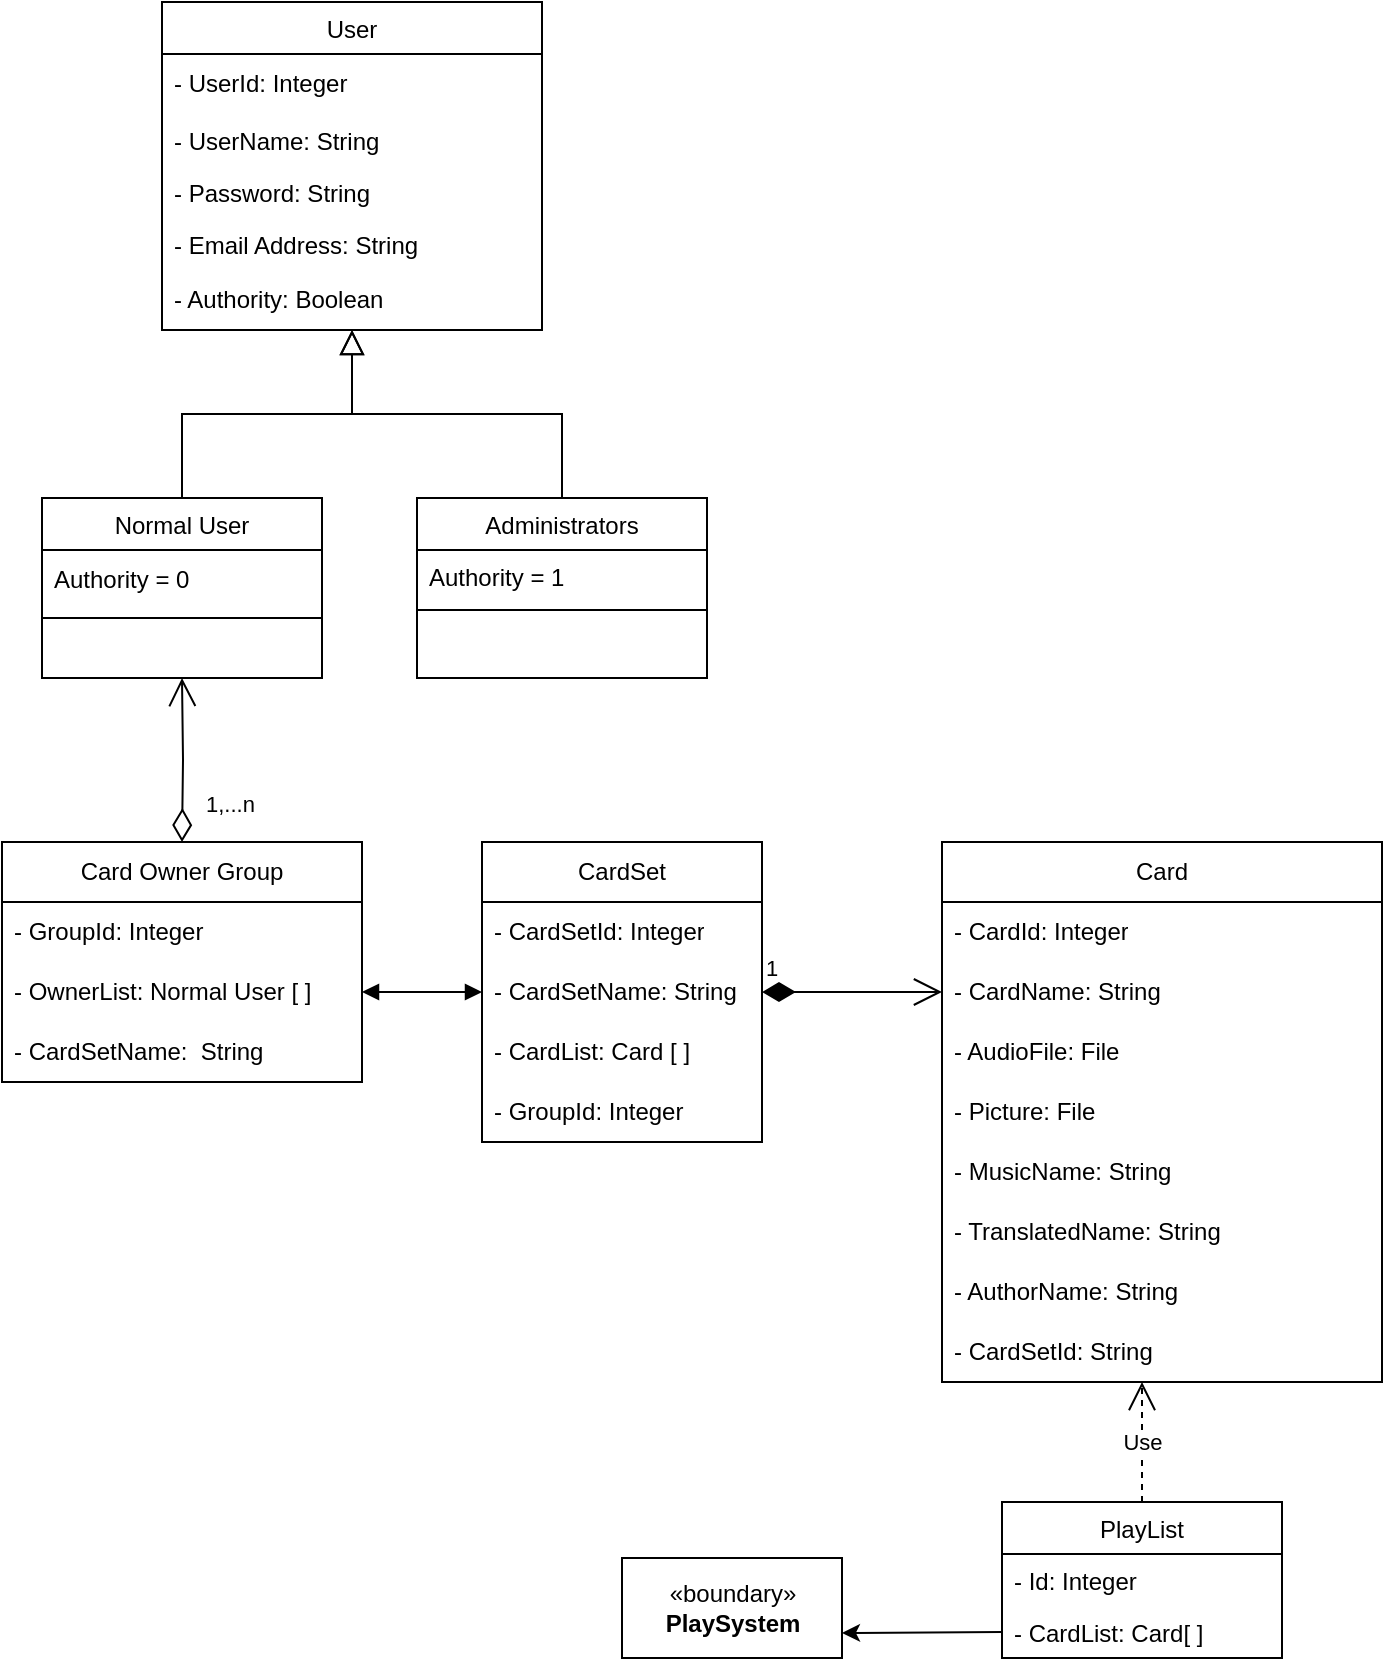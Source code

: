 <mxfile version="20.8.16" type="device"><diagram id="C5RBs43oDa-KdzZeNtuy" name="Page-1"><mxGraphModel dx="940" dy="710" grid="1" gridSize="10" guides="1" tooltips="1" connect="1" arrows="1" fold="1" page="1" pageScale="1" pageWidth="827" pageHeight="1169" math="0" shadow="0"><root><mxCell id="WIyWlLk6GJQsqaUBKTNV-0"/><mxCell id="WIyWlLk6GJQsqaUBKTNV-1" parent="WIyWlLk6GJQsqaUBKTNV-0"/><mxCell id="x7UWgjun8g5Lx0DYXBaS-7" value="Card" style="swimlane;fontStyle=0;childLayout=stackLayout;horizontal=1;startSize=30;horizontalStack=0;resizeParent=1;resizeParentMax=0;resizeLast=0;collapsible=1;marginBottom=0;whiteSpace=wrap;html=1;" parent="WIyWlLk6GJQsqaUBKTNV-1" vertex="1"><mxGeometry x="540" y="450" width="220" height="270" as="geometry"/></mxCell><mxCell id="x7UWgjun8g5Lx0DYXBaS-10" value="- CardId: Integer" style="text;strokeColor=none;fillColor=none;align=left;verticalAlign=middle;spacingLeft=4;spacingRight=4;overflow=hidden;points=[[0,0.5],[1,0.5]];portConstraint=eastwest;rotatable=0;whiteSpace=wrap;html=1;" parent="x7UWgjun8g5Lx0DYXBaS-7" vertex="1"><mxGeometry y="30" width="220" height="30" as="geometry"/></mxCell><mxCell id="x7UWgjun8g5Lx0DYXBaS-9" value="- CardName: String" style="text;strokeColor=none;fillColor=none;align=left;verticalAlign=middle;spacingLeft=4;spacingRight=4;overflow=hidden;points=[[0,0.5],[1,0.5]];portConstraint=eastwest;rotatable=0;whiteSpace=wrap;html=1;" parent="x7UWgjun8g5Lx0DYXBaS-7" vertex="1"><mxGeometry y="60" width="220" height="30" as="geometry"/></mxCell><mxCell id="x7UWgjun8g5Lx0DYXBaS-59" value="- AudioFile: File" style="text;strokeColor=none;fillColor=none;align=left;verticalAlign=middle;spacingLeft=4;spacingRight=4;overflow=hidden;points=[[0,0.5],[1,0.5]];portConstraint=eastwest;rotatable=0;whiteSpace=wrap;html=1;" parent="x7UWgjun8g5Lx0DYXBaS-7" vertex="1"><mxGeometry y="90" width="220" height="30" as="geometry"/></mxCell><mxCell id="x7UWgjun8g5Lx0DYXBaS-60" value="- Picture: File" style="text;strokeColor=none;fillColor=none;align=left;verticalAlign=middle;spacingLeft=4;spacingRight=4;overflow=hidden;points=[[0,0.5],[1,0.5]];portConstraint=eastwest;rotatable=0;whiteSpace=wrap;html=1;" parent="x7UWgjun8g5Lx0DYXBaS-7" vertex="1"><mxGeometry y="120" width="220" height="30" as="geometry"/></mxCell><mxCell id="x7UWgjun8g5Lx0DYXBaS-61" value="- MusicName: String" style="text;strokeColor=none;fillColor=none;align=left;verticalAlign=middle;spacingLeft=4;spacingRight=4;overflow=hidden;points=[[0,0.5],[1,0.5]];portConstraint=eastwest;rotatable=0;whiteSpace=wrap;html=1;" parent="x7UWgjun8g5Lx0DYXBaS-7" vertex="1"><mxGeometry y="150" width="220" height="30" as="geometry"/></mxCell><mxCell id="x7UWgjun8g5Lx0DYXBaS-62" value="- TranslatedName: String" style="text;strokeColor=none;fillColor=none;align=left;verticalAlign=middle;spacingLeft=4;spacingRight=4;overflow=hidden;points=[[0,0.5],[1,0.5]];portConstraint=eastwest;rotatable=0;whiteSpace=wrap;html=1;" parent="x7UWgjun8g5Lx0DYXBaS-7" vertex="1"><mxGeometry y="180" width="220" height="30" as="geometry"/></mxCell><mxCell id="x7UWgjun8g5Lx0DYXBaS-63" value="- AuthorName: String" style="text;strokeColor=none;fillColor=none;align=left;verticalAlign=middle;spacingLeft=4;spacingRight=4;overflow=hidden;points=[[0,0.5],[1,0.5]];portConstraint=eastwest;rotatable=0;whiteSpace=wrap;html=1;" parent="x7UWgjun8g5Lx0DYXBaS-7" vertex="1"><mxGeometry y="210" width="220" height="30" as="geometry"/></mxCell><mxCell id="x7UWgjun8g5Lx0DYXBaS-64" value="- CardSetId: String" style="text;strokeColor=none;fillColor=none;align=left;verticalAlign=middle;spacingLeft=4;spacingRight=4;overflow=hidden;points=[[0,0.5],[1,0.5]];portConstraint=eastwest;rotatable=0;whiteSpace=wrap;html=1;" parent="x7UWgjun8g5Lx0DYXBaS-7" vertex="1"><mxGeometry y="240" width="220" height="30" as="geometry"/></mxCell><mxCell id="x7UWgjun8g5Lx0DYXBaS-11" value="CardSet" style="swimlane;fontStyle=0;childLayout=stackLayout;horizontal=1;startSize=30;horizontalStack=0;resizeParent=1;resizeParentMax=0;resizeLast=0;collapsible=1;marginBottom=0;whiteSpace=wrap;html=1;" parent="WIyWlLk6GJQsqaUBKTNV-1" vertex="1"><mxGeometry x="310" y="450" width="140" height="150" as="geometry"/></mxCell><mxCell id="x7UWgjun8g5Lx0DYXBaS-14" value="- CardSetId: Integer" style="text;strokeColor=none;fillColor=none;align=left;verticalAlign=middle;spacingLeft=4;spacingRight=4;overflow=hidden;points=[[0,0.5],[1,0.5]];portConstraint=eastwest;rotatable=0;whiteSpace=wrap;html=1;" parent="x7UWgjun8g5Lx0DYXBaS-11" vertex="1"><mxGeometry y="30" width="140" height="30" as="geometry"/></mxCell><mxCell id="x7UWgjun8g5Lx0DYXBaS-13" value="- CardSetName: String" style="text;strokeColor=none;fillColor=none;align=left;verticalAlign=middle;spacingLeft=4;spacingRight=4;overflow=hidden;points=[[0,0.5],[1,0.5]];portConstraint=eastwest;rotatable=0;whiteSpace=wrap;html=1;" parent="x7UWgjun8g5Lx0DYXBaS-11" vertex="1"><mxGeometry y="60" width="140" height="30" as="geometry"/></mxCell><mxCell id="x7UWgjun8g5Lx0DYXBaS-58" value="- CardList: Card [ ]" style="text;strokeColor=none;fillColor=none;align=left;verticalAlign=middle;spacingLeft=4;spacingRight=4;overflow=hidden;points=[[0,0.5],[1,0.5]];portConstraint=eastwest;rotatable=0;whiteSpace=wrap;html=1;" parent="x7UWgjun8g5Lx0DYXBaS-11" vertex="1"><mxGeometry y="90" width="140" height="30" as="geometry"/></mxCell><mxCell id="x7UWgjun8g5Lx0DYXBaS-12" value="- GroupId: Integer" style="text;strokeColor=none;fillColor=none;align=left;verticalAlign=middle;spacingLeft=4;spacingRight=4;overflow=hidden;points=[[0,0.5],[1,0.5]];portConstraint=eastwest;rotatable=0;whiteSpace=wrap;html=1;" parent="x7UWgjun8g5Lx0DYXBaS-11" vertex="1"><mxGeometry y="120" width="140" height="30" as="geometry"/></mxCell><mxCell id="x7UWgjun8g5Lx0DYXBaS-15" value="Card Owner Group" style="swimlane;fontStyle=0;childLayout=stackLayout;horizontal=1;startSize=30;horizontalStack=0;resizeParent=1;resizeParentMax=0;resizeLast=0;collapsible=1;marginBottom=0;whiteSpace=wrap;html=1;" parent="WIyWlLk6GJQsqaUBKTNV-1" vertex="1"><mxGeometry x="70" y="450" width="180" height="120" as="geometry"/></mxCell><mxCell id="x7UWgjun8g5Lx0DYXBaS-18" value="- GroupId: Integer" style="text;strokeColor=none;fillColor=none;align=left;verticalAlign=middle;spacingLeft=4;spacingRight=4;overflow=hidden;points=[[0,0.5],[1,0.5]];portConstraint=eastwest;rotatable=0;whiteSpace=wrap;html=1;" parent="x7UWgjun8g5Lx0DYXBaS-15" vertex="1"><mxGeometry y="30" width="180" height="30" as="geometry"/></mxCell><mxCell id="x7UWgjun8g5Lx0DYXBaS-16" value="- OwnerList: Normal User [ ]" style="text;strokeColor=none;fillColor=none;align=left;verticalAlign=middle;spacingLeft=4;spacingRight=4;overflow=hidden;points=[[0,0.5],[1,0.5]];portConstraint=eastwest;rotatable=0;whiteSpace=wrap;html=1;" parent="x7UWgjun8g5Lx0DYXBaS-15" vertex="1"><mxGeometry y="60" width="180" height="30" as="geometry"/></mxCell><mxCell id="x7UWgjun8g5Lx0DYXBaS-17" value="- CardSetName:&amp;nbsp; String" style="text;strokeColor=none;fillColor=none;align=left;verticalAlign=middle;spacingLeft=4;spacingRight=4;overflow=hidden;points=[[0,0.5],[1,0.5]];portConstraint=eastwest;rotatable=0;whiteSpace=wrap;html=1;" parent="x7UWgjun8g5Lx0DYXBaS-15" vertex="1"><mxGeometry y="90" width="180" height="30" as="geometry"/></mxCell><mxCell id="x7UWgjun8g5Lx0DYXBaS-23" value="User" style="swimlane;fontStyle=0;childLayout=stackLayout;horizontal=1;startSize=26;fillColor=none;horizontalStack=0;resizeParent=1;resizeParentMax=0;resizeLast=0;collapsible=1;marginBottom=0;" parent="WIyWlLk6GJQsqaUBKTNV-1" vertex="1"><mxGeometry x="150" y="30" width="190" height="164" as="geometry"/></mxCell><mxCell id="x7UWgjun8g5Lx0DYXBaS-54" value="- UserId: Integer" style="text;strokeColor=none;fillColor=none;align=left;verticalAlign=middle;spacingLeft=4;spacingRight=4;overflow=hidden;points=[[0,0.5],[1,0.5]];portConstraint=eastwest;rotatable=0;whiteSpace=wrap;html=1;" parent="x7UWgjun8g5Lx0DYXBaS-23" vertex="1"><mxGeometry y="26" width="190" height="30" as="geometry"/></mxCell><mxCell id="x7UWgjun8g5Lx0DYXBaS-24" value="- UserName: String" style="text;strokeColor=none;fillColor=none;align=left;verticalAlign=top;spacingLeft=4;spacingRight=4;overflow=hidden;rotatable=0;points=[[0,0.5],[1,0.5]];portConstraint=eastwest;" parent="x7UWgjun8g5Lx0DYXBaS-23" vertex="1"><mxGeometry y="56" width="190" height="26" as="geometry"/></mxCell><mxCell id="x7UWgjun8g5Lx0DYXBaS-25" value="- Password: String" style="text;strokeColor=none;fillColor=none;align=left;verticalAlign=top;spacingLeft=4;spacingRight=4;overflow=hidden;rotatable=0;points=[[0,0.5],[1,0.5]];portConstraint=eastwest;" parent="x7UWgjun8g5Lx0DYXBaS-23" vertex="1"><mxGeometry y="82" width="190" height="26" as="geometry"/></mxCell><mxCell id="x7UWgjun8g5Lx0DYXBaS-26" value="- Email Address: String" style="text;strokeColor=none;fillColor=none;align=left;verticalAlign=top;spacingLeft=4;spacingRight=4;overflow=hidden;rotatable=0;points=[[0,0.5],[1,0.5]];portConstraint=eastwest;" parent="x7UWgjun8g5Lx0DYXBaS-23" vertex="1"><mxGeometry y="108" width="190" height="26" as="geometry"/></mxCell><mxCell id="x7UWgjun8g5Lx0DYXBaS-28" value="- Authority: Boolean" style="text;strokeColor=none;fillColor=none;align=left;verticalAlign=middle;spacingLeft=4;spacingRight=4;overflow=hidden;points=[[0,0.5],[1,0.5]];portConstraint=eastwest;rotatable=0;whiteSpace=wrap;html=1;" parent="x7UWgjun8g5Lx0DYXBaS-23" vertex="1"><mxGeometry y="134" width="190" height="30" as="geometry"/></mxCell><mxCell id="x7UWgjun8g5Lx0DYXBaS-44" value="Normal User" style="swimlane;fontStyle=0;align=center;verticalAlign=top;childLayout=stackLayout;horizontal=1;startSize=26;horizontalStack=0;resizeParent=1;resizeLast=0;collapsible=1;marginBottom=0;rounded=0;shadow=0;strokeWidth=1;" parent="WIyWlLk6GJQsqaUBKTNV-1" vertex="1"><mxGeometry x="90" y="278" width="140" height="90" as="geometry"><mxRectangle x="130" y="380" width="160" height="26" as="alternateBounds"/></mxGeometry></mxCell><mxCell id="x7UWgjun8g5Lx0DYXBaS-45" value="Authority = 0" style="text;strokeColor=none;fillColor=none;align=left;verticalAlign=middle;spacingLeft=4;spacingRight=4;overflow=hidden;points=[[0,0.5],[1,0.5]];portConstraint=eastwest;rotatable=0;whiteSpace=wrap;html=1;" parent="x7UWgjun8g5Lx0DYXBaS-44" vertex="1"><mxGeometry y="26" width="140" height="30" as="geometry"/></mxCell><mxCell id="x7UWgjun8g5Lx0DYXBaS-46" value="" style="line;html=1;strokeWidth=1;align=left;verticalAlign=middle;spacingTop=-1;spacingLeft=3;spacingRight=3;rotatable=0;labelPosition=right;points=[];portConstraint=eastwest;" parent="x7UWgjun8g5Lx0DYXBaS-44" vertex="1"><mxGeometry y="56" width="140" height="8" as="geometry"/></mxCell><mxCell id="x7UWgjun8g5Lx0DYXBaS-47" value="" style="endArrow=block;endSize=10;endFill=0;shadow=0;strokeWidth=1;rounded=0;edgeStyle=elbowEdgeStyle;elbow=vertical;" parent="WIyWlLk6GJQsqaUBKTNV-1" source="x7UWgjun8g5Lx0DYXBaS-44" edge="1"><mxGeometry width="160" relative="1" as="geometry"><mxPoint x="120" y="121" as="sourcePoint"/><mxPoint x="245" y="194" as="targetPoint"/></mxGeometry></mxCell><mxCell id="x7UWgjun8g5Lx0DYXBaS-48" value="Administrators" style="swimlane;fontStyle=0;align=center;verticalAlign=top;childLayout=stackLayout;horizontal=1;startSize=26;horizontalStack=0;resizeParent=1;resizeLast=0;collapsible=1;marginBottom=0;rounded=0;shadow=0;strokeWidth=1;" parent="WIyWlLk6GJQsqaUBKTNV-1" vertex="1"><mxGeometry x="277.5" y="278" width="145" height="90" as="geometry"><mxRectangle x="340" y="380" width="170" height="26" as="alternateBounds"/></mxGeometry></mxCell><mxCell id="x7UWgjun8g5Lx0DYXBaS-49" value="Authority = 1" style="text;align=left;verticalAlign=top;spacingLeft=4;spacingRight=4;overflow=hidden;rotatable=0;points=[[0,0.5],[1,0.5]];portConstraint=eastwest;" parent="x7UWgjun8g5Lx0DYXBaS-48" vertex="1"><mxGeometry y="26" width="145" height="26" as="geometry"/></mxCell><mxCell id="x7UWgjun8g5Lx0DYXBaS-50" value="" style="line;html=1;strokeWidth=1;align=left;verticalAlign=middle;spacingTop=-1;spacingLeft=3;spacingRight=3;rotatable=0;labelPosition=right;points=[];portConstraint=eastwest;" parent="x7UWgjun8g5Lx0DYXBaS-48" vertex="1"><mxGeometry y="52" width="145" height="8" as="geometry"/></mxCell><mxCell id="x7UWgjun8g5Lx0DYXBaS-51" value="" style="endArrow=block;endSize=10;endFill=0;shadow=0;strokeWidth=1;rounded=0;edgeStyle=elbowEdgeStyle;elbow=vertical;" parent="WIyWlLk6GJQsqaUBKTNV-1" source="x7UWgjun8g5Lx0DYXBaS-48" edge="1"><mxGeometry width="160" relative="1" as="geometry"><mxPoint x="130" y="291" as="sourcePoint"/><mxPoint x="245" y="194" as="targetPoint"/></mxGeometry></mxCell><mxCell id="x7UWgjun8g5Lx0DYXBaS-53" value="1,...n" style="endArrow=open;html=1;endSize=12;startArrow=diamondThin;startSize=14;startFill=0;edgeStyle=orthogonalEdgeStyle;align=left;verticalAlign=bottom;rounded=0;entryX=0.5;entryY=1;entryDx=0;entryDy=0;" parent="WIyWlLk6GJQsqaUBKTNV-1" target="x7UWgjun8g5Lx0DYXBaS-44" edge="1"><mxGeometry x="-0.756" y="-10" relative="1" as="geometry"><mxPoint x="160" y="450" as="sourcePoint"/><mxPoint x="270" y="410" as="targetPoint"/><mxPoint as="offset"/></mxGeometry></mxCell><mxCell id="x7UWgjun8g5Lx0DYXBaS-56" value="1" style="endArrow=open;html=1;endSize=12;startArrow=diamondThin;startSize=14;startFill=1;edgeStyle=orthogonalEdgeStyle;align=left;verticalAlign=bottom;rounded=0;exitX=1;exitY=0.5;exitDx=0;exitDy=0;entryX=0;entryY=0.5;entryDx=0;entryDy=0;" parent="WIyWlLk6GJQsqaUBKTNV-1" source="x7UWgjun8g5Lx0DYXBaS-13" target="x7UWgjun8g5Lx0DYXBaS-9" edge="1"><mxGeometry x="-1" y="3" relative="1" as="geometry"><mxPoint x="220" y="519" as="sourcePoint"/><mxPoint x="610" y="507" as="targetPoint"/></mxGeometry></mxCell><mxCell id="x7UWgjun8g5Lx0DYXBaS-57" value="" style="endArrow=block;startArrow=block;endFill=1;startFill=1;html=1;rounded=0;exitX=1;exitY=0.5;exitDx=0;exitDy=0;entryX=0;entryY=0.5;entryDx=0;entryDy=0;" parent="WIyWlLk6GJQsqaUBKTNV-1" source="x7UWgjun8g5Lx0DYXBaS-16" target="x7UWgjun8g5Lx0DYXBaS-13" edge="1"><mxGeometry width="160" relative="1" as="geometry"><mxPoint x="240" y="520" as="sourcePoint"/><mxPoint x="400" y="520" as="targetPoint"/></mxGeometry></mxCell><mxCell id="x7UWgjun8g5Lx0DYXBaS-65" value="PlayList" style="swimlane;fontStyle=0;childLayout=stackLayout;horizontal=1;startSize=26;fillColor=none;horizontalStack=0;resizeParent=1;resizeParentMax=0;resizeLast=0;collapsible=1;marginBottom=0;" parent="WIyWlLk6GJQsqaUBKTNV-1" vertex="1"><mxGeometry x="570" y="780" width="140" height="78" as="geometry"/></mxCell><mxCell id="x7UWgjun8g5Lx0DYXBaS-66" value="- Id: Integer" style="text;strokeColor=none;fillColor=none;align=left;verticalAlign=top;spacingLeft=4;spacingRight=4;overflow=hidden;rotatable=0;points=[[0,0.5],[1,0.5]];portConstraint=eastwest;" parent="x7UWgjun8g5Lx0DYXBaS-65" vertex="1"><mxGeometry y="26" width="140" height="26" as="geometry"/></mxCell><mxCell id="x7UWgjun8g5Lx0DYXBaS-67" value="- CardList: Card[ ]" style="text;strokeColor=none;fillColor=none;align=left;verticalAlign=top;spacingLeft=4;spacingRight=4;overflow=hidden;rotatable=0;points=[[0,0.5],[1,0.5]];portConstraint=eastwest;" parent="x7UWgjun8g5Lx0DYXBaS-65" vertex="1"><mxGeometry y="52" width="140" height="26" as="geometry"/></mxCell><mxCell id="x7UWgjun8g5Lx0DYXBaS-69" value="Use" style="endArrow=open;endSize=12;dashed=1;html=1;rounded=0;exitX=0.5;exitY=0;exitDx=0;exitDy=0;" parent="WIyWlLk6GJQsqaUBKTNV-1" source="x7UWgjun8g5Lx0DYXBaS-65" edge="1"><mxGeometry width="160" relative="1" as="geometry"><mxPoint x="570" y="740" as="sourcePoint"/><mxPoint x="640" y="720" as="targetPoint"/></mxGeometry></mxCell><mxCell id="x7UWgjun8g5Lx0DYXBaS-70" value="«boundary»&lt;br&gt;&lt;b&gt;PlaySystem&lt;/b&gt;" style="html=1;" parent="WIyWlLk6GJQsqaUBKTNV-1" vertex="1"><mxGeometry x="380" y="808" width="110" height="50" as="geometry"/></mxCell><mxCell id="x7UWgjun8g5Lx0DYXBaS-71" value="" style="endArrow=classic;html=1;rounded=0;entryX=1;entryY=0.75;entryDx=0;entryDy=0;exitX=0;exitY=0.5;exitDx=0;exitDy=0;" parent="WIyWlLk6GJQsqaUBKTNV-1" source="x7UWgjun8g5Lx0DYXBaS-67" target="x7UWgjun8g5Lx0DYXBaS-70" edge="1"><mxGeometry width="50" height="50" relative="1" as="geometry"><mxPoint x="520" y="870" as="sourcePoint"/><mxPoint x="570" y="820" as="targetPoint"/></mxGeometry></mxCell></root></mxGraphModel></diagram></mxfile>